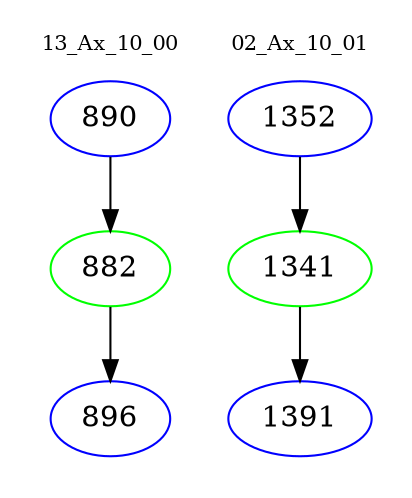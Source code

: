 digraph{
subgraph cluster_0 {
color = white
label = "13_Ax_10_00";
fontsize=10;
T0_890 [label="890", color="blue"]
T0_890 -> T0_882 [color="black"]
T0_882 [label="882", color="green"]
T0_882 -> T0_896 [color="black"]
T0_896 [label="896", color="blue"]
}
subgraph cluster_1 {
color = white
label = "02_Ax_10_01";
fontsize=10;
T1_1352 [label="1352", color="blue"]
T1_1352 -> T1_1341 [color="black"]
T1_1341 [label="1341", color="green"]
T1_1341 -> T1_1391 [color="black"]
T1_1391 [label="1391", color="blue"]
}
}
